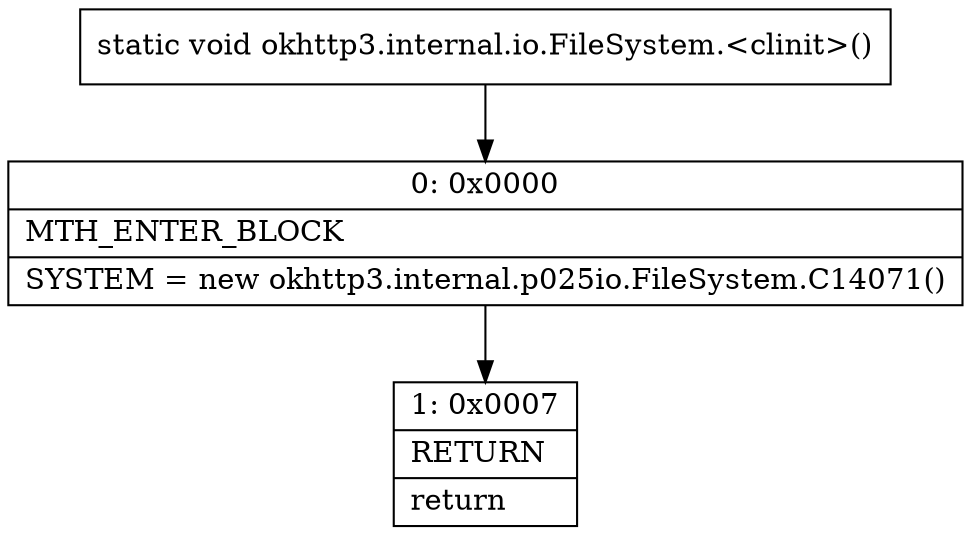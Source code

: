 digraph "CFG forokhttp3.internal.io.FileSystem.\<clinit\>()V" {
Node_0 [shape=record,label="{0\:\ 0x0000|MTH_ENTER_BLOCK\l|SYSTEM = new okhttp3.internal.p025io.FileSystem.C14071()\l}"];
Node_1 [shape=record,label="{1\:\ 0x0007|RETURN\l|return\l}"];
MethodNode[shape=record,label="{static void okhttp3.internal.io.FileSystem.\<clinit\>() }"];
MethodNode -> Node_0;
Node_0 -> Node_1;
}


